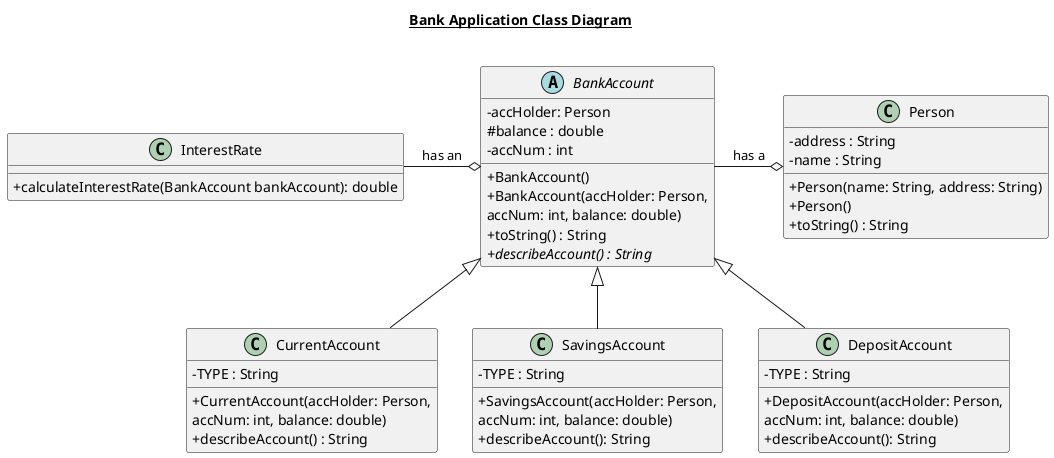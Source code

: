 @startuml
skinparam classAttributeIconSize 0


title __Bank Application Class Diagram__\n

abstract class BankAccount {
    - accHolder: Person
    # balance : double
    - accNum : int
    + BankAccount()
    + BankAccount(accHolder: Person,
    accNum: int, balance: double)
    + toString() : String
    {abstract} + describeAccount() : String
 }

 class CurrentAccount {
    - TYPE : String
    + CurrentAccount(accHolder: Person,
    accNum: int, balance: double)
    + describeAccount() : String
 }

 class Person {
    - address : String
    - name : String
    + Person(name: String, address: String)
    + Person()
    + toString() : String
 }

 class SavingsAccount {
    - TYPE : String
    + SavingsAccount(accHolder: Person,
     accNum: int, balance: double)
    + describeAccount(): String
 }

 class DepositAccount {
    - TYPE : String
    + DepositAccount(accHolder: Person,
    accNum: int, balance: double)
    + describeAccount(): String
 }

class InterestRate {
   + calculateInterestRate(BankAccount bankAccount): double
}

  BankAccount -right-o Person : has a
  InterestRate -right-o BankAccount : has an
  CurrentAccount -up-|> BankAccount
  SavingsAccount -up-|> BankAccount
  DepositAccount -up-|> BankAccount

@enduml
